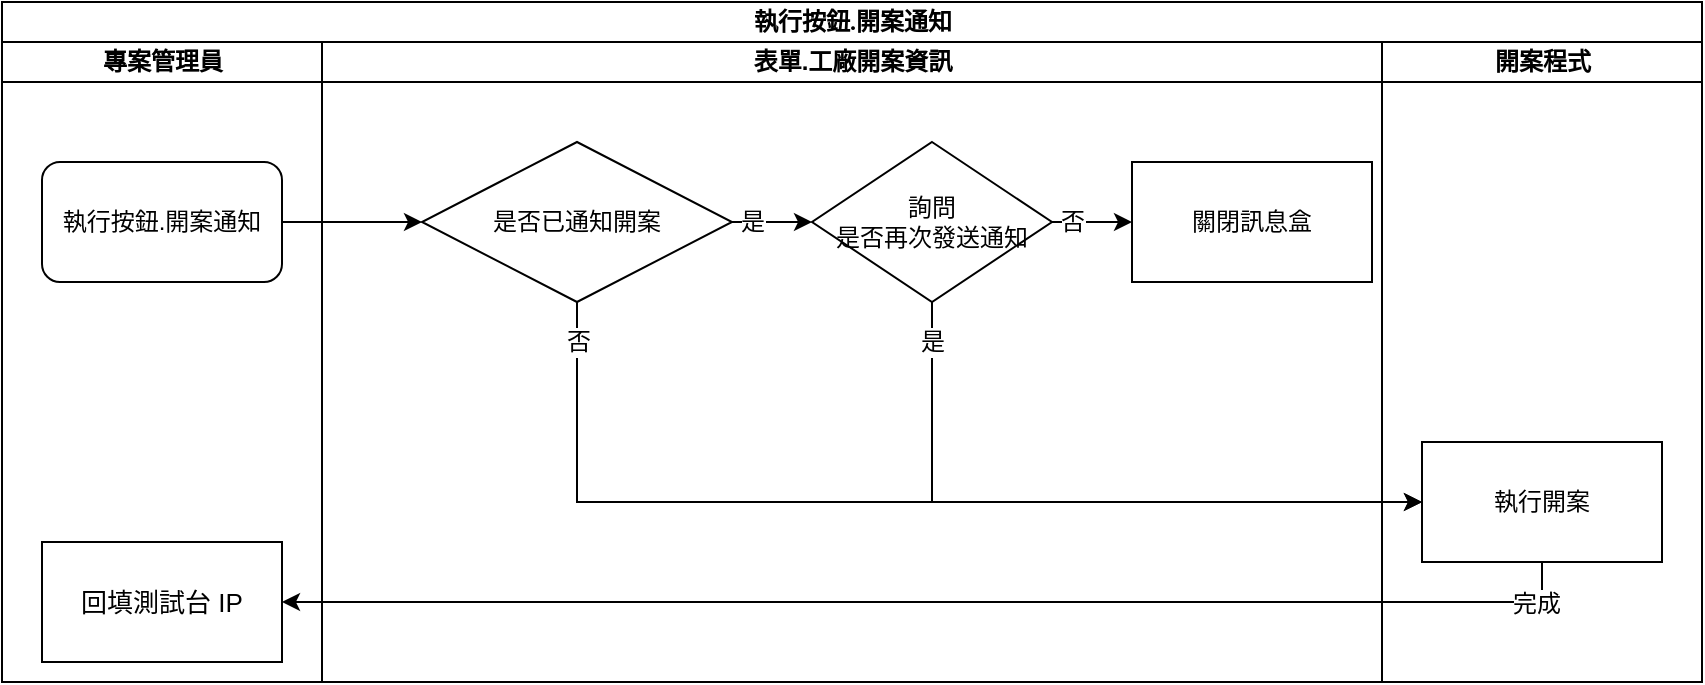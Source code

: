 <mxfile version="13.6.2" type="device"><diagram name="開案通知" id="74e2e168-ea6b-b213-b513-2b3c1d86103e"><mxGraphModel dx="1094" dy="814" grid="1" gridSize="10" guides="1" tooltips="1" connect="1" arrows="1" fold="1" page="1" pageScale="1" pageWidth="1100" pageHeight="850" background="#ffffff" math="0" shadow="0"><root><mxCell id="0"/><mxCell id="1" parent="0"/><mxCell id="77e6c97f196da883-1" value="&lt;font style=&quot;font-size: 12px&quot;&gt;執行按鈕.開案通知&lt;/font&gt;" style="swimlane;html=1;childLayout=stackLayout;startSize=20;rounded=0;shadow=0;labelBackgroundColor=none;strokeWidth=1;fontFamily=Verdana;fontSize=8;align=center;" parent="1" vertex="1"><mxGeometry x="70" y="40" width="850" height="340" as="geometry"/></mxCell><mxCell id="77e6c97f196da883-2" value="專案管理員" style="swimlane;html=1;startSize=20;" parent="77e6c97f196da883-1" vertex="1"><mxGeometry y="20" width="160" height="320" as="geometry"/></mxCell><mxCell id="w5XKKbaN7447xoAqWBkf-1" value="執行按鈕.開案通知" style="rounded=1;whiteSpace=wrap;html=1;" parent="77e6c97f196da883-2" vertex="1"><mxGeometry x="20" y="60" width="120" height="60" as="geometry"/></mxCell><mxCell id="dDlwne2q09wjcScj2Ils-2" value="&lt;span style=&quot;font-family: &amp;#34;arial&amp;#34; ; font-size: 13px ; text-align: right ; background-color: rgb(255 , 255 , 255)&quot;&gt;回填測試台 IP&lt;/span&gt;" style="whiteSpace=wrap;html=1;rounded=1;arcSize=0;" vertex="1" parent="77e6c97f196da883-2"><mxGeometry x="20" y="250" width="120" height="60" as="geometry"/></mxCell><mxCell id="77e6c97f196da883-33" style="edgeStyle=orthogonalEdgeStyle;rounded=1;html=1;labelBackgroundColor=none;startArrow=none;startFill=0;startSize=5;endArrow=classicThin;endFill=1;endSize=5;jettySize=auto;orthogonalLoop=1;strokeWidth=1;fontFamily=Verdana;fontSize=8" parent="77e6c97f196da883-1" edge="1"><mxGeometry relative="1" as="geometry"><mxPoint x="440" y="290" as="sourcePoint"/></mxGeometry></mxCell><mxCell id="77e6c97f196da883-39" style="edgeStyle=orthogonalEdgeStyle;rounded=1;html=1;labelBackgroundColor=none;startArrow=none;startFill=0;startSize=5;endArrow=classicThin;endFill=1;endSize=5;jettySize=auto;orthogonalLoop=1;strokeWidth=1;fontFamily=Verdana;fontSize=8" parent="77e6c97f196da883-1" edge="1"><mxGeometry relative="1" as="geometry"><mxPoint x="600" y="690" as="sourcePoint"/></mxGeometry></mxCell><mxCell id="77e6c97f196da883-40" style="edgeStyle=orthogonalEdgeStyle;rounded=1;html=1;labelBackgroundColor=none;startArrow=none;startFill=0;startSize=5;endArrow=classicThin;endFill=1;endSize=5;jettySize=auto;orthogonalLoop=1;strokeWidth=1;fontFamily=Verdana;fontSize=8" parent="77e6c97f196da883-1" edge="1"><mxGeometry relative="1" as="geometry"><mxPoint x="770" y="690" as="sourcePoint"/></mxGeometry></mxCell><mxCell id="107ba76e4e335f99-1" style="edgeStyle=orthogonalEdgeStyle;rounded=1;html=1;labelBackgroundColor=none;startArrow=none;startFill=0;startSize=5;endArrow=classicThin;endFill=1;endSize=5;jettySize=auto;orthogonalLoop=1;strokeWidth=1;fontFamily=Verdana;fontSize=8" parent="77e6c97f196da883-1" edge="1"><mxGeometry relative="1" as="geometry"><mxPoint x="610" y="450" as="sourcePoint"/></mxGeometry></mxCell><mxCell id="107ba76e4e335f99-2" style="edgeStyle=orthogonalEdgeStyle;rounded=1;html=1;labelBackgroundColor=none;startArrow=none;startFill=0;startSize=5;endArrow=classicThin;endFill=1;endSize=5;jettySize=auto;orthogonalLoop=1;strokeWidth=1;fontFamily=Verdana;fontSize=8" parent="77e6c97f196da883-1" edge="1"><mxGeometry relative="1" as="geometry"><Array as="points"><mxPoint x="660" y="610"/><mxPoint x="660" y="550"/><mxPoint x="400" y="550"/></Array><mxPoint x="400" y="580" as="targetPoint"/></mxGeometry></mxCell><mxCell id="107ba76e4e335f99-3" style="edgeStyle=orthogonalEdgeStyle;rounded=1;html=1;labelBackgroundColor=none;startArrow=none;startFill=0;startSize=5;endArrow=classicThin;endFill=1;endSize=5;jettySize=auto;orthogonalLoop=1;strokeColor=#000000;strokeWidth=1;fontFamily=Verdana;fontSize=8;fontColor=#000000;" parent="77e6c97f196da883-1" edge="1"><mxGeometry relative="1" as="geometry"><mxPoint x="610" y="610" as="targetPoint"/></mxGeometry></mxCell><mxCell id="107ba76e4e335f99-6" style="edgeStyle=orthogonalEdgeStyle;rounded=1;html=1;labelBackgroundColor=none;startArrow=none;startFill=0;startSize=5;endArrow=classicThin;endFill=1;endSize=5;jettySize=auto;orthogonalLoop=1;strokeWidth=1;fontFamily=Verdana;fontSize=8" parent="77e6c97f196da883-1" edge="1"><mxGeometry relative="1" as="geometry"><mxPoint x="450" y="610" as="sourcePoint"/></mxGeometry></mxCell><mxCell id="w5XKKbaN7447xoAqWBkf-5" value="" style="edgeStyle=orthogonalEdgeStyle;rounded=0;orthogonalLoop=1;jettySize=auto;html=1;" parent="77e6c97f196da883-1" source="w5XKKbaN7447xoAqWBkf-1" target="w5XKKbaN7447xoAqWBkf-4" edge="1"><mxGeometry relative="1" as="geometry"/></mxCell><mxCell id="77e6c97f196da883-3" value="表單.工廠開案資訊" style="swimlane;html=1;startSize=20;" parent="77e6c97f196da883-1" vertex="1"><mxGeometry x="160" y="20" width="530" height="320" as="geometry"/></mxCell><mxCell id="w5XKKbaN7447xoAqWBkf-7" value="" style="edgeStyle=orthogonalEdgeStyle;rounded=0;orthogonalLoop=1;jettySize=auto;html=1;entryX=0;entryY=0.5;entryDx=0;entryDy=0;" parent="77e6c97f196da883-3" source="w5XKKbaN7447xoAqWBkf-4" target="w5XKKbaN7447xoAqWBkf-9" edge="1"><mxGeometry relative="1" as="geometry"><mxPoint x="280" y="90" as="targetPoint"/></mxGeometry></mxCell><mxCell id="w5XKKbaN7447xoAqWBkf-8" value="&lt;font style=&quot;font-size: 12px&quot;&gt;是&lt;/font&gt;" style="edgeLabel;html=1;align=center;verticalAlign=middle;resizable=0;points=[];fontSize=12;" parent="w5XKKbaN7447xoAqWBkf-7" vertex="1" connectable="0"><mxGeometry x="0.292" y="1" relative="1" as="geometry"><mxPoint x="-15.83" y="1" as="offset"/></mxGeometry></mxCell><mxCell id="w5XKKbaN7447xoAqWBkf-11" value="" style="edgeStyle=orthogonalEdgeStyle;rounded=0;orthogonalLoop=1;jettySize=auto;html=1;fontSize=12;" parent="77e6c97f196da883-3" source="w5XKKbaN7447xoAqWBkf-9" target="w5XKKbaN7447xoAqWBkf-10" edge="1"><mxGeometry relative="1" as="geometry"/></mxCell><mxCell id="w5XKKbaN7447xoAqWBkf-12" value="否" style="edgeLabel;html=1;align=center;verticalAlign=middle;resizable=0;points=[];fontSize=12;" parent="w5XKKbaN7447xoAqWBkf-11" vertex="1" connectable="0"><mxGeometry x="-0.189" relative="1" as="geometry"><mxPoint x="-6.19" as="offset"/></mxGeometry></mxCell><mxCell id="w5XKKbaN7447xoAqWBkf-4" value="是否已通知開案" style="rhombus;whiteSpace=wrap;html=1;rounded=1;arcSize=0;" parent="77e6c97f196da883-3" vertex="1"><mxGeometry x="50" y="50" width="155" height="80" as="geometry"/></mxCell><mxCell id="w5XKKbaN7447xoAqWBkf-9" value="詢問&lt;br&gt;是否再次發送通知" style="rhombus;whiteSpace=wrap;html=1;fontSize=12;" parent="77e6c97f196da883-3" vertex="1"><mxGeometry x="245" y="50" width="120" height="80" as="geometry"/></mxCell><mxCell id="w5XKKbaN7447xoAqWBkf-10" value="關閉訊息盒" style="whiteSpace=wrap;html=1;" parent="77e6c97f196da883-3" vertex="1"><mxGeometry x="405" y="60" width="120" height="60" as="geometry"/></mxCell><mxCell id="w5XKKbaN7447xoAqWBkf-32" value="開案程式" style="swimlane;html=1;startSize=20;" parent="77e6c97f196da883-1" vertex="1"><mxGeometry x="690" y="20" width="160" height="320" as="geometry"/></mxCell><mxCell id="w5XKKbaN7447xoAqWBkf-33" value="執行開案" style="rounded=1;whiteSpace=wrap;html=1;arcSize=0;" parent="w5XKKbaN7447xoAqWBkf-32" vertex="1"><mxGeometry x="20" y="200" width="120" height="60" as="geometry"/></mxCell><mxCell id="w5XKKbaN7447xoAqWBkf-14" value="" style="edgeStyle=orthogonalEdgeStyle;rounded=0;orthogonalLoop=1;jettySize=auto;html=1;fontSize=12;entryX=0;entryY=0.5;entryDx=0;entryDy=0;" parent="77e6c97f196da883-1" source="w5XKKbaN7447xoAqWBkf-9" target="w5XKKbaN7447xoAqWBkf-33" edge="1"><mxGeometry relative="1" as="geometry"><mxPoint x="465" y="240" as="targetPoint"/><Array as="points"><mxPoint x="465" y="250"/></Array></mxGeometry></mxCell><mxCell id="w5XKKbaN7447xoAqWBkf-15" value="是" style="edgeLabel;html=1;align=center;verticalAlign=middle;resizable=0;points=[];fontSize=12;" parent="w5XKKbaN7447xoAqWBkf-14" vertex="1" connectable="0"><mxGeometry x="-0.281" y="2" relative="1" as="geometry"><mxPoint x="-24" y="-78" as="offset"/></mxGeometry></mxCell><mxCell id="w5XKKbaN7447xoAqWBkf-17" value="" style="edgeStyle=orthogonalEdgeStyle;rounded=0;orthogonalLoop=1;jettySize=auto;html=1;fontSize=12;entryX=0;entryY=0.5;entryDx=0;entryDy=0;exitX=0.5;exitY=1;exitDx=0;exitDy=0;" parent="77e6c97f196da883-1" source="w5XKKbaN7447xoAqWBkf-4" target="w5XKKbaN7447xoAqWBkf-33" edge="1"><mxGeometry relative="1" as="geometry"><mxPoint x="405" y="270" as="targetPoint"/><Array as="points"><mxPoint x="288" y="250"/></Array></mxGeometry></mxCell><mxCell id="w5XKKbaN7447xoAqWBkf-18" value="否" style="edgeLabel;html=1;align=center;verticalAlign=middle;resizable=0;points=[];fontSize=12;" parent="w5XKKbaN7447xoAqWBkf-17" vertex="1" connectable="0"><mxGeometry x="-0.321" y="2" relative="1" as="geometry"><mxPoint x="-77" y="-78" as="offset"/></mxGeometry></mxCell><mxCell id="dDlwne2q09wjcScj2Ils-3" value="" style="edgeStyle=orthogonalEdgeStyle;rounded=0;orthogonalLoop=1;jettySize=auto;html=1;exitX=0.5;exitY=1;exitDx=0;exitDy=0;" edge="1" parent="77e6c97f196da883-1" source="w5XKKbaN7447xoAqWBkf-33" target="dDlwne2q09wjcScj2Ils-2"><mxGeometry relative="1" as="geometry"><Array as="points"><mxPoint x="770" y="300"/></Array></mxGeometry></mxCell><mxCell id="dDlwne2q09wjcScj2Ils-4" value="完成" style="edgeLabel;html=1;align=center;verticalAlign=middle;resizable=0;points=[];fontSize=12;" vertex="1" connectable="0" parent="dDlwne2q09wjcScj2Ils-3"><mxGeometry x="-0.939" y="-3" relative="1" as="geometry"><mxPoint x="-3" y="4" as="offset"/></mxGeometry></mxCell></root></mxGraphModel></diagram></mxfile>